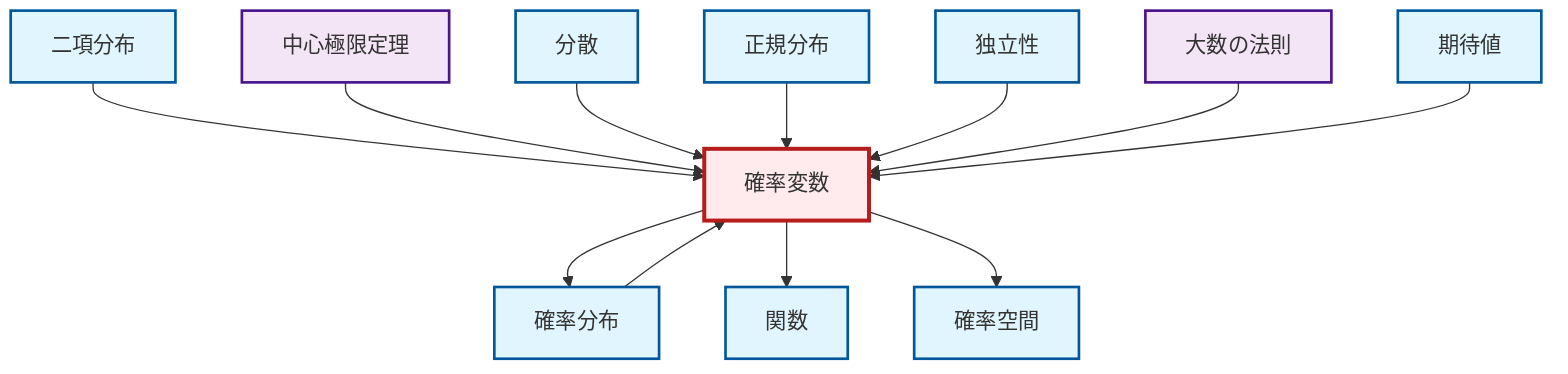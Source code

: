 graph TD
    classDef definition fill:#e1f5fe,stroke:#01579b,stroke-width:2px
    classDef theorem fill:#f3e5f5,stroke:#4a148c,stroke-width:2px
    classDef axiom fill:#fff3e0,stroke:#e65100,stroke-width:2px
    classDef example fill:#e8f5e9,stroke:#1b5e20,stroke-width:2px
    classDef current fill:#ffebee,stroke:#b71c1c,stroke-width:3px
    def-independence["独立性"]:::definition
    thm-law-of-large-numbers["大数の法則"]:::theorem
    def-expectation["期待値"]:::definition
    def-binomial-distribution["二項分布"]:::definition
    def-random-variable["確率変数"]:::definition
    def-variance["分散"]:::definition
    def-probability-distribution["確率分布"]:::definition
    def-probability-space["確率空間"]:::definition
    def-normal-distribution["正規分布"]:::definition
    def-function["関数"]:::definition
    thm-central-limit["中心極限定理"]:::theorem
    def-binomial-distribution --> def-random-variable
    def-random-variable --> def-probability-distribution
    thm-central-limit --> def-random-variable
    def-random-variable --> def-function
    def-variance --> def-random-variable
    def-normal-distribution --> def-random-variable
    def-random-variable --> def-probability-space
    def-independence --> def-random-variable
    thm-law-of-large-numbers --> def-random-variable
    def-expectation --> def-random-variable
    def-probability-distribution --> def-random-variable
    class def-random-variable current
